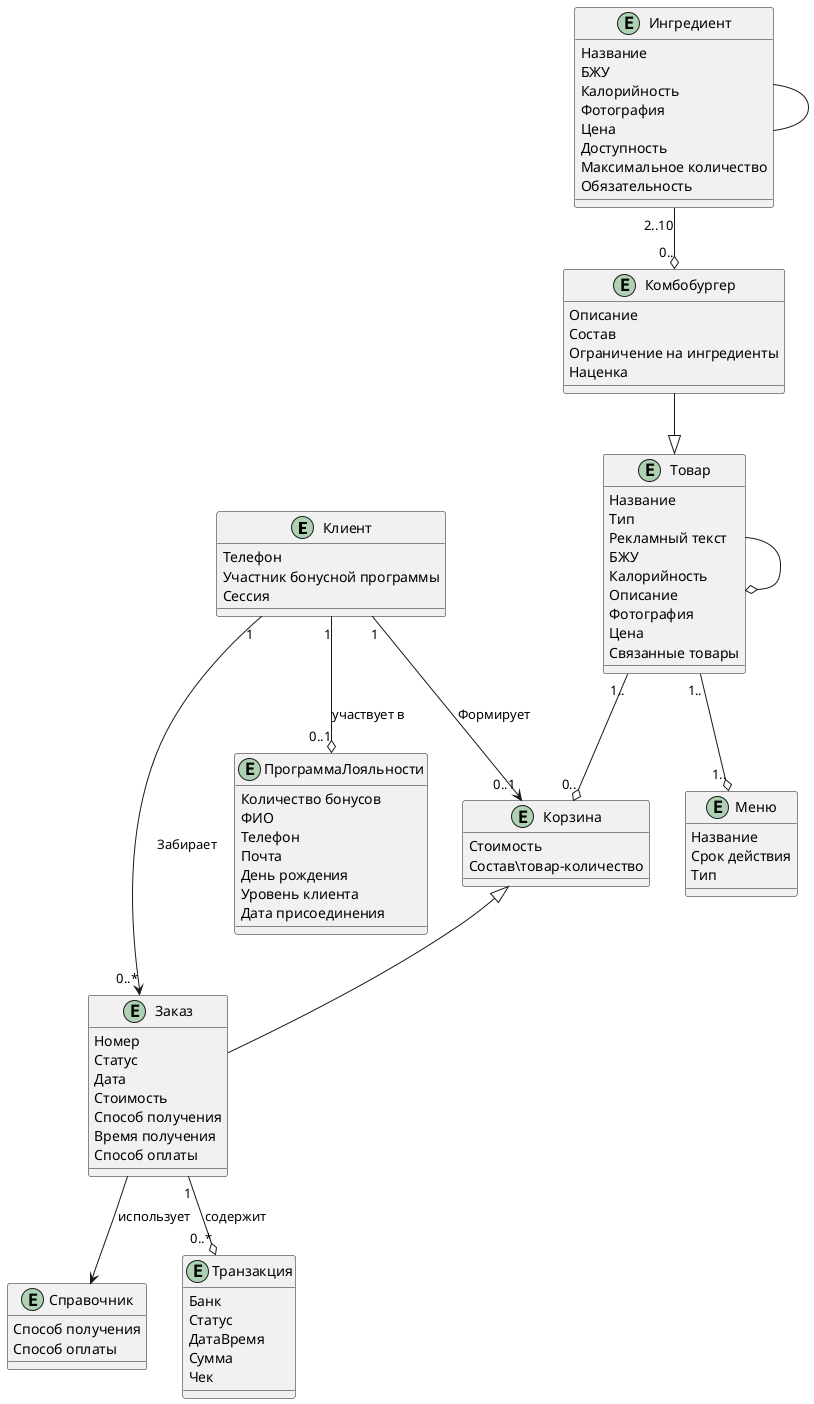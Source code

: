 @startuml

Entity Клиент {
Телефон
Участник бонусной программы
Сессия
}

Entity ПрограммаЛояльности {
Количество бонусов
ФИО
Телефон
Почта
День рождения
Уровень клиента
Дата присоединения
}

Entity Меню {
Название
Срок действия
Тип
}

Entity Товар {
Название
Тип
Рекламный текст
БЖУ
Калорийность
Описание
Фотография
Цена
Связанные товары
}

Entity Ингредиент {
Название
БЖУ
Калорийность
Фотография
Цена
Доступность
Максимальное количество
Обязательность
}

Entity Комбобургер {
Описание
Состав
Ограничение на ингредиенты
Наценка
}

Entity Корзина {
Стоимость
Состав\товар-количество
}

Entity Заказ {
Номер
Статус
Дата
Стоимость
Способ получения
Время получения
Способ оплаты
}

Entity Справочник {
Способ получения
Способ оплаты
}

Entity Транзакция {
Банк
Статус
ДатаВремя
Сумма
Чек
}

Клиент "1" --> "0..1" Корзина: Формирует
Клиент "1" --> "0..*" Заказ: Забирает
Корзина ^-- Заказ
Товар "1.." --o "0.." Корзина
Комбобургер --^ Товар
Товар "1.."  --o "1.." Меню
Ингредиент "2..10"  --o "0.." Комбобургер
Ингредиент -- Ингредиент
Товар --o Товар
Заказ "1" --o "0..*" Транзакция : "содержит"
Заказ --> Справочник : "использует"
Клиент "1" --o "0..1" ПрограммаЛояльности : "участвует в"

@enduml